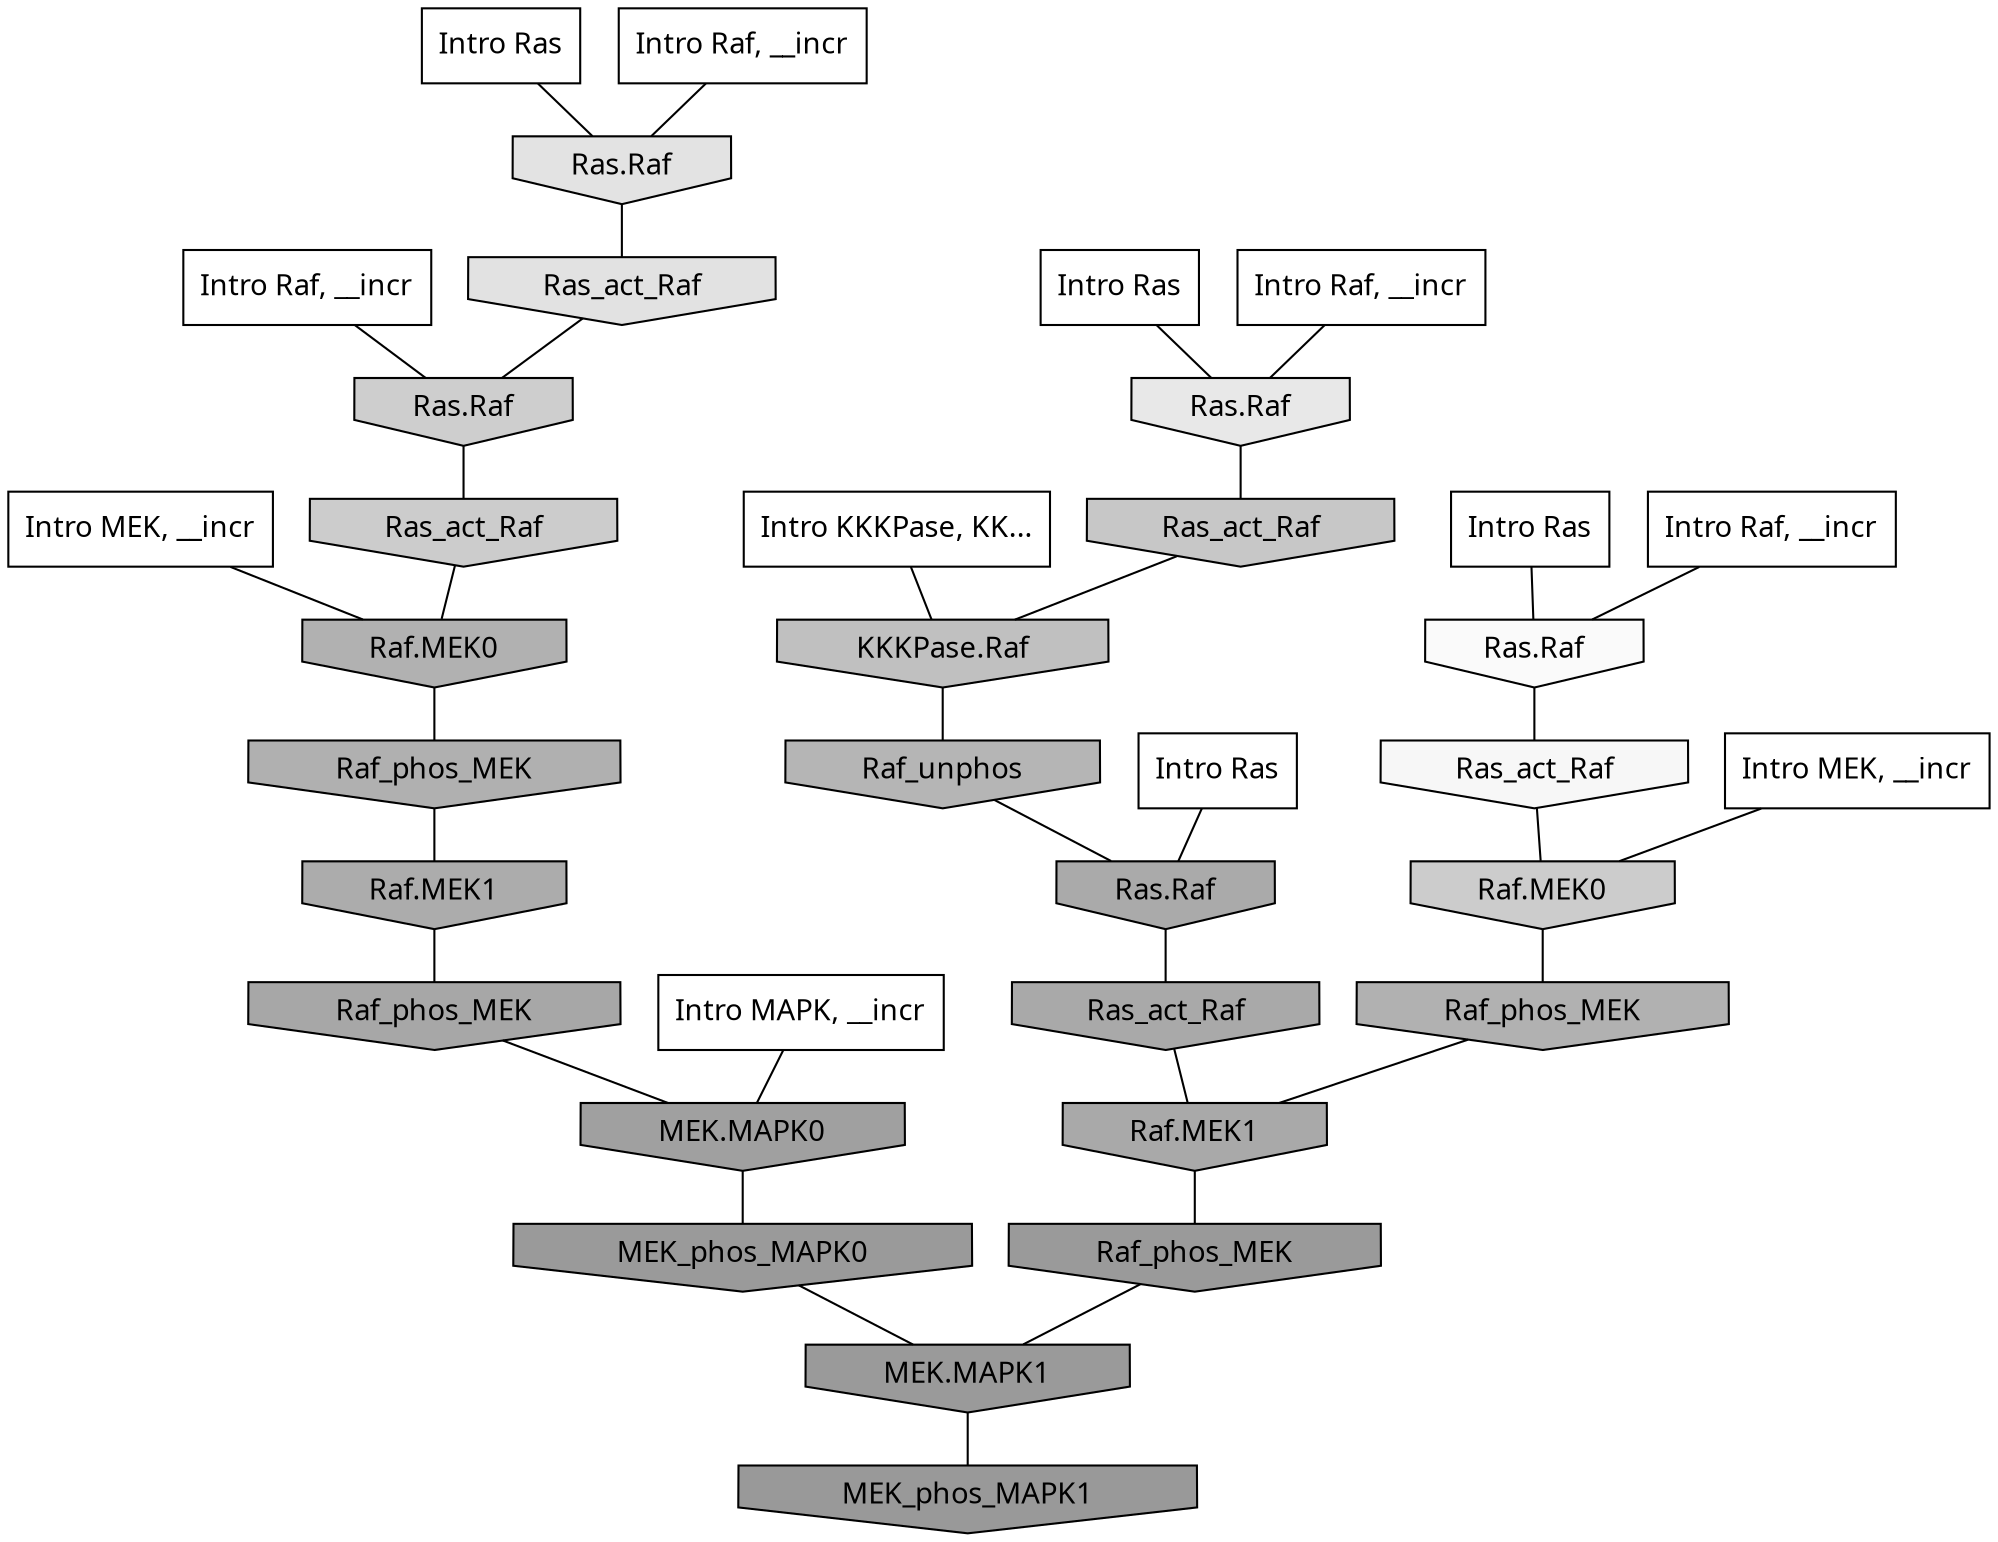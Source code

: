 digraph G{
  rankdir="TB";
  ranksep=0.30;
  node [fontname="CMU Serif"];
  edge [fontname="CMU Serif"];
  
  5 [label="Intro Ras", shape=rectangle, style=filled, fillcolor="0.000 0.000 1.000"]
  
  16 [label="Intro Ras", shape=rectangle, style=filled, fillcolor="0.000 0.000 1.000"]
  
  39 [label="Intro Ras", shape=rectangle, style=filled, fillcolor="0.000 0.000 1.000"]
  
  90 [label="Intro Ras", shape=rectangle, style=filled, fillcolor="0.000 0.000 1.000"]
  
  162 [label="Intro Raf, __incr", shape=rectangle, style=filled, fillcolor="0.000 0.000 1.000"]
  
  215 [label="Intro Raf, __incr", shape=rectangle, style=filled, fillcolor="0.000 0.000 1.000"]
  
  256 [label="Intro Raf, __incr", shape=rectangle, style=filled, fillcolor="0.000 0.000 1.000"]
  
  537 [label="Intro Raf, __incr", shape=rectangle, style=filled, fillcolor="0.000 0.000 1.000"]
  
  1416 [label="Intro MEK, __incr", shape=rectangle, style=filled, fillcolor="0.000 0.000 1.000"]
  
  1819 [label="Intro MEK, __incr", shape=rectangle, style=filled, fillcolor="0.000 0.000 1.000"]
  
  2582 [label="Intro MAPK, __incr", shape=rectangle, style=filled, fillcolor="0.000 0.000 1.000"]
  
  3122 [label="Intro KKKPase, KK...", shape=rectangle, style=filled, fillcolor="0.000 0.000 1.000"]
  
  3439 [label="Ras.Raf", shape=invhouse, style=filled, fillcolor="0.000 0.000 0.979"]
  
  3528 [label="Ras_act_Raf", shape=invhouse, style=filled, fillcolor="0.000 0.000 0.968"]
  
  4328 [label="Ras.Raf", shape=invhouse, style=filled, fillcolor="0.000 0.000 0.908"]
  
  4685 [label="Ras.Raf", shape=invhouse, style=filled, fillcolor="0.000 0.000 0.888"]
  
  4763 [label="Ras_act_Raf", shape=invhouse, style=filled, fillcolor="0.000 0.000 0.883"]
  
  6257 [label="Ras.Raf", shape=invhouse, style=filled, fillcolor="0.000 0.000 0.806"]
  
  6443 [label="Raf.MEK0", shape=invhouse, style=filled, fillcolor="0.000 0.000 0.799"]
  
  6459 [label="Ras_act_Raf", shape=invhouse, style=filled, fillcolor="0.000 0.000 0.798"]
  
  6941 [label="Ras_act_Raf", shape=invhouse, style=filled, fillcolor="0.000 0.000 0.781"]
  
  7934 [label="KKKPase.Raf", shape=invhouse, style=filled, fillcolor="0.000 0.000 0.752"]
  
  9669 [label="Raf_unphos", shape=invhouse, style=filled, fillcolor="0.000 0.000 0.708"]
  
  10286 [label="Raf_phos_MEK", shape=invhouse, style=filled, fillcolor="0.000 0.000 0.695"]
  
  10445 [label="Raf.MEK0", shape=invhouse, style=filled, fillcolor="0.000 0.000 0.692"]
  
  10643 [label="Raf_phos_MEK", shape=invhouse, style=filled, fillcolor="0.000 0.000 0.688"]
  
  11377 [label="Raf.MEK1", shape=invhouse, style=filled, fillcolor="0.000 0.000 0.675"]
  
  11860 [label="Ras.Raf", shape=invhouse, style=filled, fillcolor="0.000 0.000 0.667"]
  
  12027 [label="Ras_act_Raf", shape=invhouse, style=filled, fillcolor="0.000 0.000 0.664"]
  
  12031 [label="Raf.MEK1", shape=invhouse, style=filled, fillcolor="0.000 0.000 0.664"]
  
  12781 [label="Raf_phos_MEK", shape=invhouse, style=filled, fillcolor="0.000 0.000 0.653"]
  
  14815 [label="MEK.MAPK0", shape=invhouse, style=filled, fillcolor="0.000 0.000 0.626"]
  
  16043 [label="Raf_phos_MEK", shape=invhouse, style=filled, fillcolor="0.000 0.000 0.605"]
  
  16204 [label="MEK_phos_MAPK0", shape=invhouse, style=filled, fillcolor="0.000 0.000 0.602"]
  
  16206 [label="MEK.MAPK1", shape=invhouse, style=filled, fillcolor="0.000 0.000 0.602"]
  
  16279 [label="MEK_phos_MAPK1", shape=invhouse, style=filled, fillcolor="0.000 0.000 0.600"]
  
  
  16206 -> 16279 [dir=none, color="0.000 0.000 0.000"] 
  16204 -> 16206 [dir=none, color="0.000 0.000 0.000"] 
  16043 -> 16206 [dir=none, color="0.000 0.000 0.000"] 
  14815 -> 16204 [dir=none, color="0.000 0.000 0.000"] 
  12781 -> 14815 [dir=none, color="0.000 0.000 0.000"] 
  12031 -> 16043 [dir=none, color="0.000 0.000 0.000"] 
  12027 -> 12031 [dir=none, color="0.000 0.000 0.000"] 
  11860 -> 12027 [dir=none, color="0.000 0.000 0.000"] 
  11377 -> 12781 [dir=none, color="0.000 0.000 0.000"] 
  10643 -> 11377 [dir=none, color="0.000 0.000 0.000"] 
  10445 -> 10643 [dir=none, color="0.000 0.000 0.000"] 
  10286 -> 12031 [dir=none, color="0.000 0.000 0.000"] 
  9669 -> 11860 [dir=none, color="0.000 0.000 0.000"] 
  7934 -> 9669 [dir=none, color="0.000 0.000 0.000"] 
  6941 -> 7934 [dir=none, color="0.000 0.000 0.000"] 
  6459 -> 10445 [dir=none, color="0.000 0.000 0.000"] 
  6443 -> 10286 [dir=none, color="0.000 0.000 0.000"] 
  6257 -> 6459 [dir=none, color="0.000 0.000 0.000"] 
  4763 -> 6257 [dir=none, color="0.000 0.000 0.000"] 
  4685 -> 4763 [dir=none, color="0.000 0.000 0.000"] 
  4328 -> 6941 [dir=none, color="0.000 0.000 0.000"] 
  3528 -> 6443 [dir=none, color="0.000 0.000 0.000"] 
  3439 -> 3528 [dir=none, color="0.000 0.000 0.000"] 
  3122 -> 7934 [dir=none, color="0.000 0.000 0.000"] 
  2582 -> 14815 [dir=none, color="0.000 0.000 0.000"] 
  1819 -> 6443 [dir=none, color="0.000 0.000 0.000"] 
  1416 -> 10445 [dir=none, color="0.000 0.000 0.000"] 
  537 -> 3439 [dir=none, color="0.000 0.000 0.000"] 
  256 -> 4685 [dir=none, color="0.000 0.000 0.000"] 
  215 -> 4328 [dir=none, color="0.000 0.000 0.000"] 
  162 -> 6257 [dir=none, color="0.000 0.000 0.000"] 
  90 -> 4685 [dir=none, color="0.000 0.000 0.000"] 
  39 -> 4328 [dir=none, color="0.000 0.000 0.000"] 
  16 -> 3439 [dir=none, color="0.000 0.000 0.000"] 
  5 -> 11860 [dir=none, color="0.000 0.000 0.000"] 
  
  }
